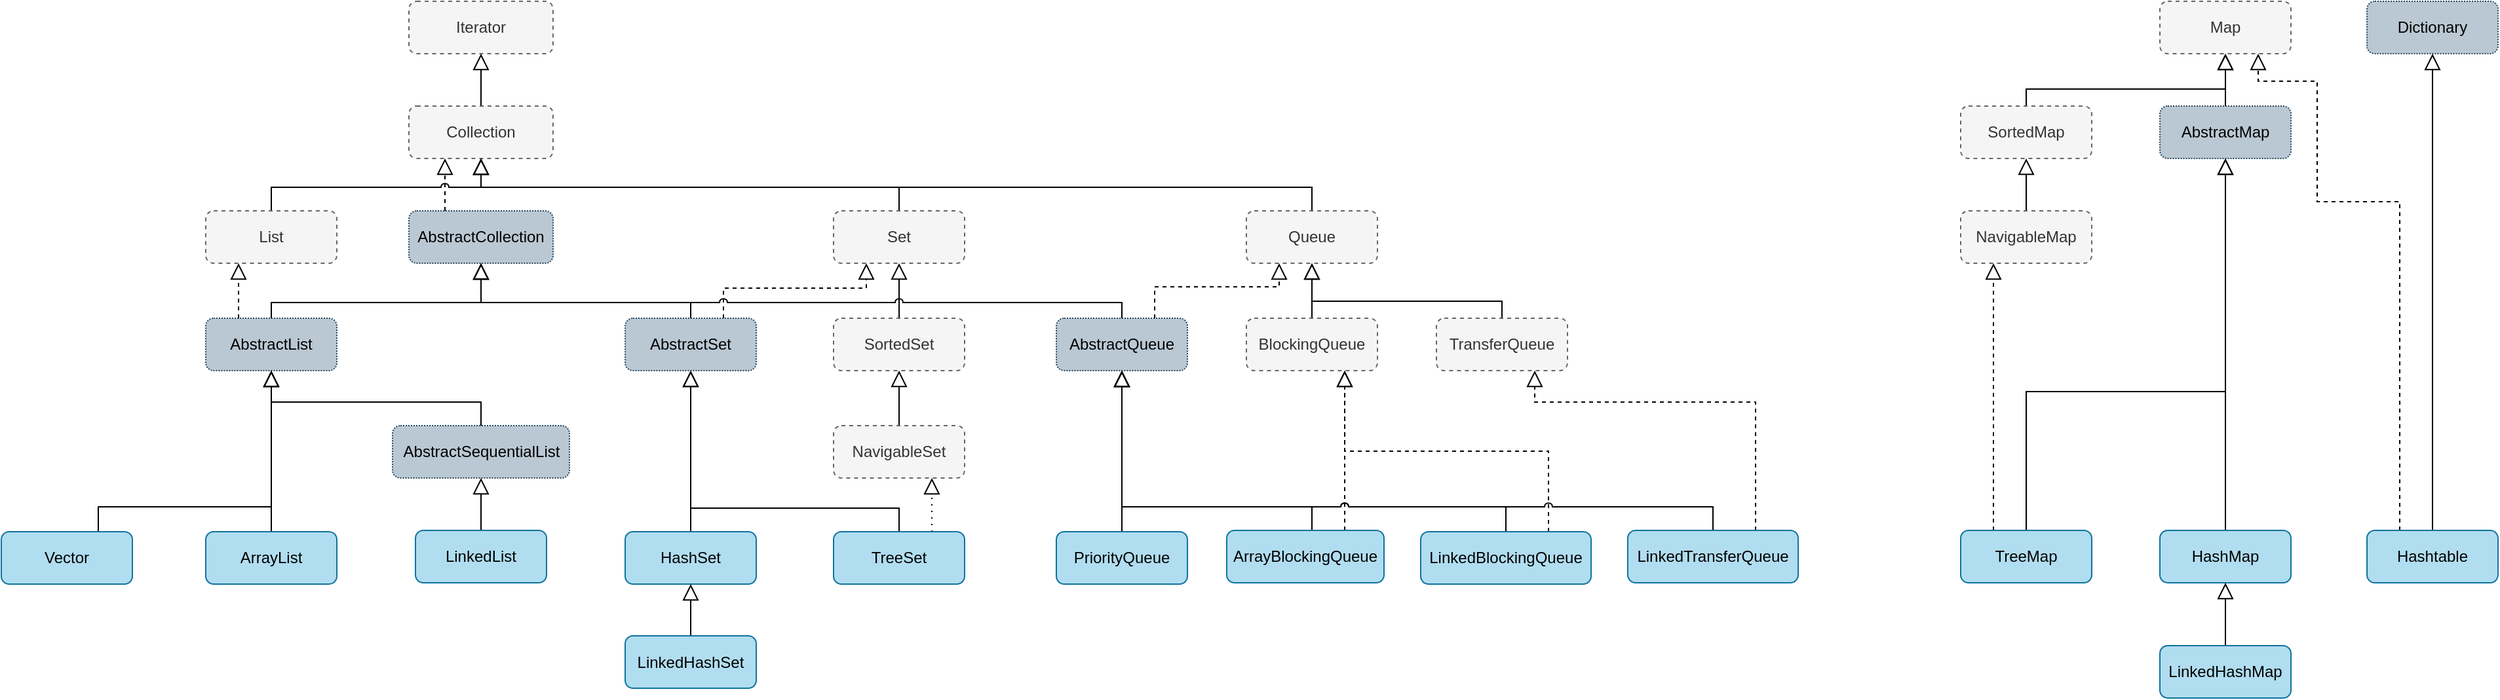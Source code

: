 <mxfile version="20.8.22" type="github">
  <diagram name="第 1 页" id="btOSOCXCpxRk6QB-mOOm">
    <mxGraphModel dx="1562" dy="837" grid="0" gridSize="10" guides="1" tooltips="1" connect="1" arrows="1" fold="1" page="1" pageScale="1" pageWidth="827" pageHeight="1169" math="0" shadow="0">
      <root>
        <mxCell id="0" />
        <mxCell id="1" parent="0" />
        <mxCell id="vpoYyikJadlHoc9wZ7eo-1" style="edgeStyle=orthogonalEdgeStyle;rounded=0;orthogonalLoop=1;jettySize=auto;html=1;exitX=0.25;exitY=0;exitDx=0;exitDy=0;entryX=0.25;entryY=1;entryDx=0;entryDy=0;dashed=1;strokeWidth=1;startArrow=none;startFill=0;endArrow=block;endFill=0;startSize=10;endSize=10;" edge="1" parent="1" source="vpoYyikJadlHoc9wZ7eo-14" target="vpoYyikJadlHoc9wZ7eo-5">
          <mxGeometry relative="1" as="geometry" />
        </mxCell>
        <mxCell id="vpoYyikJadlHoc9wZ7eo-2" style="edgeStyle=orthogonalEdgeStyle;rounded=0;orthogonalLoop=1;jettySize=auto;html=1;exitX=0.75;exitY=0;exitDx=0;exitDy=0;endArrow=block;endFill=0;endSize=10;dashed=1;entryX=0.25;entryY=1;entryDx=0;entryDy=0;" edge="1" parent="1" source="vpoYyikJadlHoc9wZ7eo-39" target="vpoYyikJadlHoc9wZ7eo-9">
          <mxGeometry relative="1" as="geometry">
            <Array as="points">
              <mxPoint x="894" y="298" />
              <mxPoint x="989" y="298" />
            </Array>
          </mxGeometry>
        </mxCell>
        <mxCell id="vpoYyikJadlHoc9wZ7eo-3" value="Iterator" style="rounded=1;whiteSpace=wrap;html=1;dashed=1;fillColor=#f5f5f5;fontColor=#333333;strokeColor=#666666;" vertex="1" parent="1">
          <mxGeometry x="325" y="80" width="110" height="40" as="geometry" />
        </mxCell>
        <mxCell id="vpoYyikJadlHoc9wZ7eo-4" style="edgeStyle=orthogonalEdgeStyle;rounded=0;orthogonalLoop=1;jettySize=auto;html=1;exitX=0.5;exitY=0;exitDx=0;exitDy=0;entryX=0.5;entryY=1;entryDx=0;entryDy=0;strokeWidth=1;startArrow=none;startFill=0;endArrow=block;endFill=0;endSize=10;startSize=10;" edge="1" parent="1" source="vpoYyikJadlHoc9wZ7eo-5" target="vpoYyikJadlHoc9wZ7eo-3">
          <mxGeometry relative="1" as="geometry" />
        </mxCell>
        <mxCell id="vpoYyikJadlHoc9wZ7eo-5" value="Collection" style="rounded=1;whiteSpace=wrap;html=1;dashed=1;fillColor=#f5f5f5;fontColor=#333333;strokeColor=#666666;" vertex="1" parent="1">
          <mxGeometry x="325" y="160" width="110" height="40" as="geometry" />
        </mxCell>
        <mxCell id="vpoYyikJadlHoc9wZ7eo-6" style="edgeStyle=orthogonalEdgeStyle;rounded=0;orthogonalLoop=1;jettySize=auto;html=1;entryX=0.5;entryY=1;entryDx=0;entryDy=0;strokeWidth=1;startArrow=none;startFill=0;endArrow=block;endFill=0;startSize=10;endSize=10;jumpStyle=arc;" edge="1" parent="1" source="vpoYyikJadlHoc9wZ7eo-7" target="vpoYyikJadlHoc9wZ7eo-5">
          <mxGeometry relative="1" as="geometry">
            <Array as="points">
              <mxPoint x="220" y="222" />
              <mxPoint x="380" y="222" />
            </Array>
          </mxGeometry>
        </mxCell>
        <mxCell id="vpoYyikJadlHoc9wZ7eo-7" value="List" style="rounded=1;whiteSpace=wrap;html=1;dashed=1;fillColor=#f5f5f5;fontColor=#333333;strokeColor=#666666;" vertex="1" parent="1">
          <mxGeometry x="170" y="240" width="100" height="40" as="geometry" />
        </mxCell>
        <mxCell id="vpoYyikJadlHoc9wZ7eo-8" style="edgeStyle=orthogonalEdgeStyle;rounded=0;orthogonalLoop=1;jettySize=auto;html=1;entryX=0.5;entryY=1;entryDx=0;entryDy=0;strokeWidth=1;startArrow=none;startFill=0;endArrow=block;endFill=0;startSize=10;endSize=10;" edge="1" parent="1" source="vpoYyikJadlHoc9wZ7eo-9" target="vpoYyikJadlHoc9wZ7eo-5">
          <mxGeometry relative="1" as="geometry">
            <Array as="points">
              <mxPoint x="1014" y="222" />
              <mxPoint x="380" y="222" />
            </Array>
          </mxGeometry>
        </mxCell>
        <mxCell id="vpoYyikJadlHoc9wZ7eo-9" value="Queue" style="rounded=1;whiteSpace=wrap;html=1;dashed=1;fillColor=#f5f5f5;fontColor=#333333;strokeColor=#666666;" vertex="1" parent="1">
          <mxGeometry x="964" y="240" width="100" height="40" as="geometry" />
        </mxCell>
        <mxCell id="vpoYyikJadlHoc9wZ7eo-10" style="edgeStyle=orthogonalEdgeStyle;rounded=0;orthogonalLoop=1;jettySize=auto;html=1;entryX=0.5;entryY=1;entryDx=0;entryDy=0;strokeWidth=1;startArrow=none;startFill=0;endArrow=block;endFill=0;startSize=10;endSize=10;" edge="1" parent="1" source="vpoYyikJadlHoc9wZ7eo-11" target="vpoYyikJadlHoc9wZ7eo-5">
          <mxGeometry relative="1" as="geometry">
            <Array as="points">
              <mxPoint x="699" y="222" />
              <mxPoint x="380" y="222" />
            </Array>
          </mxGeometry>
        </mxCell>
        <mxCell id="vpoYyikJadlHoc9wZ7eo-11" value="Set" style="rounded=1;whiteSpace=wrap;html=1;dashed=1;fillColor=#f5f5f5;fontColor=#333333;strokeColor=#666666;" vertex="1" parent="1">
          <mxGeometry x="649" y="240" width="100" height="40" as="geometry" />
        </mxCell>
        <mxCell id="vpoYyikJadlHoc9wZ7eo-12" value="AbstractList" style="rounded=1;whiteSpace=wrap;html=1;dashed=1;dashPattern=1 1;fillColor=#bac8d3;strokeColor=#23445d;" vertex="1" parent="1">
          <mxGeometry x="170" y="322" width="100" height="40" as="geometry" />
        </mxCell>
        <mxCell id="vpoYyikJadlHoc9wZ7eo-13" value="" style="endArrow=block;dashed=1;endFill=0;endSize=10;html=1;rounded=0;entryX=0.25;entryY=1;entryDx=0;entryDy=0;exitX=0.25;exitY=0;exitDx=0;exitDy=0;" edge="1" parent="1" source="vpoYyikJadlHoc9wZ7eo-12" target="vpoYyikJadlHoc9wZ7eo-7">
          <mxGeometry width="160" relative="1" as="geometry">
            <mxPoint x="206" y="336" as="sourcePoint" />
            <mxPoint x="206" y="296" as="targetPoint" />
          </mxGeometry>
        </mxCell>
        <mxCell id="vpoYyikJadlHoc9wZ7eo-14" value="AbstractCollection" style="rounded=1;whiteSpace=wrap;html=1;dashed=1;dashPattern=1 1;fillColor=#bac8d3;strokeColor=#23445d;" vertex="1" parent="1">
          <mxGeometry x="325" y="240" width="110" height="40" as="geometry" />
        </mxCell>
        <mxCell id="vpoYyikJadlHoc9wZ7eo-15" value="" style="edgeStyle=elbowEdgeStyle;elbow=vertical;endArrow=block;html=1;curved=0;rounded=0;endSize=10;startSize=10;endFill=0;exitX=0.5;exitY=0;exitDx=0;exitDy=0;entryX=0.5;entryY=1;entryDx=0;entryDy=0;strokeWidth=1;" edge="1" parent="1" source="vpoYyikJadlHoc9wZ7eo-12" target="vpoYyikJadlHoc9wZ7eo-14">
          <mxGeometry width="50" height="50" relative="1" as="geometry">
            <mxPoint x="220" y="349" as="sourcePoint" />
            <mxPoint x="83" y="311" as="targetPoint" />
            <Array as="points">
              <mxPoint x="299" y="310" />
            </Array>
          </mxGeometry>
        </mxCell>
        <mxCell id="vpoYyikJadlHoc9wZ7eo-16" style="edgeStyle=orthogonalEdgeStyle;rounded=0;orthogonalLoop=1;jettySize=auto;html=1;entryX=0.25;entryY=1;entryDx=0;entryDy=0;strokeWidth=1;startArrow=none;startFill=0;endArrow=block;endFill=0;startSize=10;endSize=10;dashed=1;exitX=0.75;exitY=0;exitDx=0;exitDy=0;" edge="1" parent="1" source="vpoYyikJadlHoc9wZ7eo-18" target="vpoYyikJadlHoc9wZ7eo-11">
          <mxGeometry relative="1" as="geometry">
            <Array as="points">
              <mxPoint x="565" y="299" />
              <mxPoint x="674" y="299" />
            </Array>
          </mxGeometry>
        </mxCell>
        <mxCell id="vpoYyikJadlHoc9wZ7eo-17" style="edgeStyle=orthogonalEdgeStyle;rounded=0;orthogonalLoop=1;jettySize=auto;html=1;exitX=0.5;exitY=0;exitDx=0;exitDy=0;entryX=0.5;entryY=1;entryDx=0;entryDy=0;strokeWidth=1;startArrow=none;startFill=0;endArrow=block;endFill=0;startSize=10;endSize=10;" edge="1" parent="1" source="vpoYyikJadlHoc9wZ7eo-18" target="vpoYyikJadlHoc9wZ7eo-14">
          <mxGeometry relative="1" as="geometry">
            <Array as="points">
              <mxPoint x="540" y="310" />
              <mxPoint x="380" y="310" />
            </Array>
          </mxGeometry>
        </mxCell>
        <mxCell id="vpoYyikJadlHoc9wZ7eo-18" value="AbstractSet" style="rounded=1;whiteSpace=wrap;html=1;dashed=1;dashPattern=1 1;fillColor=#bac8d3;strokeColor=#23445d;" vertex="1" parent="1">
          <mxGeometry x="490" y="322" width="100" height="40" as="geometry" />
        </mxCell>
        <mxCell id="vpoYyikJadlHoc9wZ7eo-19" style="edgeStyle=orthogonalEdgeStyle;rounded=0;orthogonalLoop=1;jettySize=auto;html=1;strokeWidth=1;startArrow=none;startFill=0;endArrow=block;endFill=0;startSize=10;endSize=10;" edge="1" parent="1" source="vpoYyikJadlHoc9wZ7eo-20" target="vpoYyikJadlHoc9wZ7eo-18">
          <mxGeometry relative="1" as="geometry" />
        </mxCell>
        <mxCell id="vpoYyikJadlHoc9wZ7eo-20" value="HashSet" style="rounded=1;whiteSpace=wrap;html=1;fillColor=#b1ddf0;strokeColor=#10739e;" vertex="1" parent="1">
          <mxGeometry x="490" y="485" width="100" height="40" as="geometry" />
        </mxCell>
        <mxCell id="vpoYyikJadlHoc9wZ7eo-21" style="edgeStyle=orthogonalEdgeStyle;rounded=0;orthogonalLoop=1;jettySize=auto;html=1;entryX=0.5;entryY=1;entryDx=0;entryDy=0;strokeWidth=1;startArrow=none;startFill=0;endArrow=block;endFill=0;startSize=10;endSize=10;exitX=0.5;exitY=0;exitDx=0;exitDy=0;" edge="1" parent="1" source="vpoYyikJadlHoc9wZ7eo-23" target="vpoYyikJadlHoc9wZ7eo-18">
          <mxGeometry relative="1" as="geometry">
            <Array as="points">
              <mxPoint x="699" y="467" />
              <mxPoint x="540" y="467" />
            </Array>
          </mxGeometry>
        </mxCell>
        <mxCell id="vpoYyikJadlHoc9wZ7eo-22" style="edgeStyle=orthogonalEdgeStyle;rounded=0;orthogonalLoop=1;jettySize=auto;html=1;strokeWidth=1;startArrow=none;startFill=0;endArrow=block;endFill=0;startSize=10;endSize=10;dashed=1;dashPattern=1 4;entryX=0.75;entryY=1;entryDx=0;entryDy=0;exitX=0.75;exitY=0;exitDx=0;exitDy=0;" edge="1" parent="1" source="vpoYyikJadlHoc9wZ7eo-23" target="vpoYyikJadlHoc9wZ7eo-27">
          <mxGeometry relative="1" as="geometry" />
        </mxCell>
        <mxCell id="vpoYyikJadlHoc9wZ7eo-23" value="TreeSet" style="rounded=1;whiteSpace=wrap;html=1;fillColor=#b1ddf0;strokeColor=#10739e;" vertex="1" parent="1">
          <mxGeometry x="649" y="485" width="100" height="40" as="geometry" />
        </mxCell>
        <mxCell id="vpoYyikJadlHoc9wZ7eo-24" style="edgeStyle=orthogonalEdgeStyle;rounded=0;orthogonalLoop=1;jettySize=auto;html=1;entryX=0.5;entryY=1;entryDx=0;entryDy=0;strokeWidth=1;startArrow=none;startFill=0;endArrow=block;endFill=0;startSize=10;endSize=10;jumpStyle=arc;" edge="1" parent="1" source="vpoYyikJadlHoc9wZ7eo-25" target="vpoYyikJadlHoc9wZ7eo-11">
          <mxGeometry relative="1" as="geometry">
            <Array as="points">
              <mxPoint x="699" y="296" />
              <mxPoint x="699" y="296" />
            </Array>
          </mxGeometry>
        </mxCell>
        <mxCell id="vpoYyikJadlHoc9wZ7eo-25" value="SortedSet" style="rounded=1;whiteSpace=wrap;html=1;dashed=1;fillColor=#f5f5f5;fontColor=#333333;strokeColor=#666666;" vertex="1" parent="1">
          <mxGeometry x="649" y="322" width="100" height="40" as="geometry" />
        </mxCell>
        <mxCell id="vpoYyikJadlHoc9wZ7eo-26" style="edgeStyle=orthogonalEdgeStyle;rounded=0;orthogonalLoop=1;jettySize=auto;html=1;entryX=0.5;entryY=1;entryDx=0;entryDy=0;strokeWidth=1;startArrow=none;startFill=0;endArrow=block;endFill=0;startSize=10;endSize=10;" edge="1" parent="1" source="vpoYyikJadlHoc9wZ7eo-27" target="vpoYyikJadlHoc9wZ7eo-25">
          <mxGeometry relative="1" as="geometry" />
        </mxCell>
        <mxCell id="vpoYyikJadlHoc9wZ7eo-27" value="NavigableSet" style="rounded=1;whiteSpace=wrap;html=1;dashed=1;fillColor=#f5f5f5;fontColor=#333333;strokeColor=#666666;" vertex="1" parent="1">
          <mxGeometry x="649" y="404" width="100" height="40" as="geometry" />
        </mxCell>
        <mxCell id="vpoYyikJadlHoc9wZ7eo-28" style="edgeStyle=orthogonalEdgeStyle;rounded=0;orthogonalLoop=1;jettySize=auto;html=1;endArrow=block;endFill=0;endSize=10;exitX=0.5;exitY=0;exitDx=0;exitDy=0;" edge="1" parent="1" source="vpoYyikJadlHoc9wZ7eo-29" target="vpoYyikJadlHoc9wZ7eo-12">
          <mxGeometry relative="1" as="geometry">
            <Array as="points">
              <mxPoint x="380" y="386" />
              <mxPoint x="220" y="386" />
            </Array>
          </mxGeometry>
        </mxCell>
        <mxCell id="vpoYyikJadlHoc9wZ7eo-29" value="AbstractSequentialList" style="rounded=1;whiteSpace=wrap;html=1;dashed=1;dashPattern=1 1;fillColor=#bac8d3;strokeColor=#23445d;" vertex="1" parent="1">
          <mxGeometry x="312.5" y="404" width="135" height="40" as="geometry" />
        </mxCell>
        <mxCell id="vpoYyikJadlHoc9wZ7eo-30" style="edgeStyle=orthogonalEdgeStyle;rounded=0;orthogonalLoop=1;jettySize=auto;html=1;entryX=0.5;entryY=1;entryDx=0;entryDy=0;endArrow=block;endFill=0;endSize=10;" edge="1" parent="1" source="vpoYyikJadlHoc9wZ7eo-31" target="vpoYyikJadlHoc9wZ7eo-12">
          <mxGeometry relative="1" as="geometry" />
        </mxCell>
        <mxCell id="vpoYyikJadlHoc9wZ7eo-31" value="ArrayList" style="rounded=1;whiteSpace=wrap;html=1;fillColor=#b1ddf0;strokeColor=#10739e;" vertex="1" parent="1">
          <mxGeometry x="170" y="485" width="100" height="40" as="geometry" />
        </mxCell>
        <mxCell id="vpoYyikJadlHoc9wZ7eo-32" style="edgeStyle=orthogonalEdgeStyle;rounded=0;orthogonalLoop=1;jettySize=auto;html=1;endArrow=block;endFill=0;endSize=10;" edge="1" parent="1" source="vpoYyikJadlHoc9wZ7eo-33" target="vpoYyikJadlHoc9wZ7eo-12">
          <mxGeometry relative="1" as="geometry">
            <Array as="points">
              <mxPoint x="88" y="466" />
              <mxPoint x="220" y="466" />
            </Array>
          </mxGeometry>
        </mxCell>
        <mxCell id="vpoYyikJadlHoc9wZ7eo-33" value="Vector" style="rounded=1;whiteSpace=wrap;html=1;fillColor=#b1ddf0;strokeColor=#10739e;" vertex="1" parent="1">
          <mxGeometry x="14" y="485" width="100" height="40" as="geometry" />
        </mxCell>
        <mxCell id="vpoYyikJadlHoc9wZ7eo-34" style="edgeStyle=orthogonalEdgeStyle;rounded=0;orthogonalLoop=1;jettySize=auto;html=1;entryX=0.5;entryY=1;entryDx=0;entryDy=0;endArrow=block;endFill=0;endSize=10;" edge="1" parent="1" source="vpoYyikJadlHoc9wZ7eo-35" target="vpoYyikJadlHoc9wZ7eo-29">
          <mxGeometry relative="1" as="geometry" />
        </mxCell>
        <mxCell id="vpoYyikJadlHoc9wZ7eo-35" value="LinkedList" style="rounded=1;whiteSpace=wrap;html=1;fillColor=#b1ddf0;strokeColor=#10739e;" vertex="1" parent="1">
          <mxGeometry x="330" y="484" width="100" height="40" as="geometry" />
        </mxCell>
        <mxCell id="vpoYyikJadlHoc9wZ7eo-36" style="edgeStyle=orthogonalEdgeStyle;rounded=0;orthogonalLoop=1;jettySize=auto;html=1;endArrow=block;endFill=0;endSize=10;startSize=10;" edge="1" parent="1" source="vpoYyikJadlHoc9wZ7eo-37" target="vpoYyikJadlHoc9wZ7eo-20">
          <mxGeometry relative="1" as="geometry">
            <mxPoint x="550" y="575" as="targetPoint" />
          </mxGeometry>
        </mxCell>
        <mxCell id="vpoYyikJadlHoc9wZ7eo-37" value="LinkedHashSet" style="rounded=1;whiteSpace=wrap;html=1;fillColor=#b1ddf0;strokeColor=#10739e;" vertex="1" parent="1">
          <mxGeometry x="490" y="564.5" width="100" height="40" as="geometry" />
        </mxCell>
        <mxCell id="vpoYyikJadlHoc9wZ7eo-38" style="edgeStyle=orthogonalEdgeStyle;rounded=0;orthogonalLoop=1;jettySize=auto;html=1;endArrow=block;endFill=0;endSize=10;exitX=0.5;exitY=0;exitDx=0;exitDy=0;jumpStyle=arc;" edge="1" parent="1" source="vpoYyikJadlHoc9wZ7eo-39" target="vpoYyikJadlHoc9wZ7eo-14">
          <mxGeometry relative="1" as="geometry">
            <Array as="points">
              <mxPoint x="869" y="310" />
              <mxPoint x="380" y="310" />
            </Array>
          </mxGeometry>
        </mxCell>
        <mxCell id="vpoYyikJadlHoc9wZ7eo-39" value="AbstractQueue" style="rounded=1;whiteSpace=wrap;html=1;dashed=1;dashPattern=1 1;fillColor=#bac8d3;strokeColor=#23445d;" vertex="1" parent="1">
          <mxGeometry x="819" y="322" width="100" height="40" as="geometry" />
        </mxCell>
        <mxCell id="vpoYyikJadlHoc9wZ7eo-40" style="edgeStyle=orthogonalEdgeStyle;rounded=0;orthogonalLoop=1;jettySize=auto;html=1;endArrow=block;endFill=0;endSize=10;" edge="1" parent="1" source="vpoYyikJadlHoc9wZ7eo-41" target="vpoYyikJadlHoc9wZ7eo-39">
          <mxGeometry relative="1" as="geometry" />
        </mxCell>
        <mxCell id="vpoYyikJadlHoc9wZ7eo-41" value="PriorityQueue" style="rounded=1;whiteSpace=wrap;html=1;fillColor=#b1ddf0;strokeColor=#10739e;" vertex="1" parent="1">
          <mxGeometry x="819" y="485" width="100" height="40" as="geometry" />
        </mxCell>
        <mxCell id="vpoYyikJadlHoc9wZ7eo-42" style="edgeStyle=orthogonalEdgeStyle;rounded=0;orthogonalLoop=1;jettySize=auto;html=1;endArrow=block;endFill=0;endSize=10;exitX=0.5;exitY=0;exitDx=0;exitDy=0;" edge="1" parent="1" source="vpoYyikJadlHoc9wZ7eo-44" target="vpoYyikJadlHoc9wZ7eo-39">
          <mxGeometry relative="1" as="geometry">
            <Array as="points">
              <mxPoint x="1014" y="466" />
              <mxPoint x="869" y="466" />
            </Array>
          </mxGeometry>
        </mxCell>
        <mxCell id="vpoYyikJadlHoc9wZ7eo-43" style="edgeStyle=orthogonalEdgeStyle;rounded=0;jumpStyle=arc;orthogonalLoop=1;jettySize=auto;html=1;exitX=0.75;exitY=0;exitDx=0;exitDy=0;entryX=0.75;entryY=1;entryDx=0;entryDy=0;dashed=1;endArrow=block;endFill=0;endSize=10;" edge="1" parent="1" source="vpoYyikJadlHoc9wZ7eo-44" target="vpoYyikJadlHoc9wZ7eo-46">
          <mxGeometry relative="1" as="geometry" />
        </mxCell>
        <mxCell id="vpoYyikJadlHoc9wZ7eo-44" value="ArrayBlockingQueue" style="rounded=1;whiteSpace=wrap;html=1;fillColor=#b1ddf0;strokeColor=#10739e;" vertex="1" parent="1">
          <mxGeometry x="949" y="484" width="120" height="40" as="geometry" />
        </mxCell>
        <mxCell id="vpoYyikJadlHoc9wZ7eo-45" style="edgeStyle=orthogonalEdgeStyle;rounded=0;orthogonalLoop=1;jettySize=auto;html=1;entryX=0.5;entryY=1;entryDx=0;entryDy=0;endArrow=block;endFill=0;endSize=10;" edge="1" parent="1" source="vpoYyikJadlHoc9wZ7eo-46" target="vpoYyikJadlHoc9wZ7eo-9">
          <mxGeometry relative="1" as="geometry">
            <Array as="points">
              <mxPoint x="1014" y="297" />
              <mxPoint x="1014" y="297" />
            </Array>
          </mxGeometry>
        </mxCell>
        <mxCell id="vpoYyikJadlHoc9wZ7eo-46" value="BlockingQueue" style="rounded=1;whiteSpace=wrap;html=1;dashed=1;fillColor=#f5f5f5;fontColor=#333333;strokeColor=#666666;" vertex="1" parent="1">
          <mxGeometry x="964" y="322" width="100" height="40" as="geometry" />
        </mxCell>
        <mxCell id="vpoYyikJadlHoc9wZ7eo-47" style="edgeStyle=orthogonalEdgeStyle;rounded=0;jumpStyle=arc;orthogonalLoop=1;jettySize=auto;html=1;endArrow=block;endFill=0;endSize=10;" edge="1" parent="1" source="vpoYyikJadlHoc9wZ7eo-49" target="vpoYyikJadlHoc9wZ7eo-39">
          <mxGeometry relative="1" as="geometry">
            <Array as="points">
              <mxPoint x="1162" y="466" />
              <mxPoint x="869" y="466" />
            </Array>
          </mxGeometry>
        </mxCell>
        <mxCell id="vpoYyikJadlHoc9wZ7eo-48" style="edgeStyle=orthogonalEdgeStyle;rounded=0;jumpStyle=arc;orthogonalLoop=1;jettySize=auto;html=1;exitX=0.75;exitY=0;exitDx=0;exitDy=0;entryX=0.75;entryY=1;entryDx=0;entryDy=0;endArrow=block;endFill=0;endSize=10;dashed=1;" edge="1" parent="1" source="vpoYyikJadlHoc9wZ7eo-49" target="vpoYyikJadlHoc9wZ7eo-46">
          <mxGeometry relative="1" as="geometry" />
        </mxCell>
        <mxCell id="vpoYyikJadlHoc9wZ7eo-49" value="LinkedBlockingQueue" style="rounded=1;whiteSpace=wrap;html=1;fillColor=#b1ddf0;strokeColor=#10739e;" vertex="1" parent="1">
          <mxGeometry x="1097" y="485" width="130" height="40" as="geometry" />
        </mxCell>
        <mxCell id="vpoYyikJadlHoc9wZ7eo-50" style="edgeStyle=orthogonalEdgeStyle;rounded=0;jumpStyle=arc;orthogonalLoop=1;jettySize=auto;html=1;endArrow=block;endFill=0;endSize=10;" edge="1" parent="1" source="vpoYyikJadlHoc9wZ7eo-52" target="vpoYyikJadlHoc9wZ7eo-39">
          <mxGeometry relative="1" as="geometry">
            <Array as="points">
              <mxPoint x="1320" y="466" />
              <mxPoint x="869" y="466" />
            </Array>
          </mxGeometry>
        </mxCell>
        <mxCell id="vpoYyikJadlHoc9wZ7eo-51" style="edgeStyle=orthogonalEdgeStyle;rounded=0;jumpStyle=arc;orthogonalLoop=1;jettySize=auto;html=1;exitX=0.75;exitY=0;exitDx=0;exitDy=0;entryX=0.75;entryY=1;entryDx=0;entryDy=0;endArrow=block;endFill=0;endSize=10;dashed=1;" edge="1" parent="1" source="vpoYyikJadlHoc9wZ7eo-52" target="vpoYyikJadlHoc9wZ7eo-54">
          <mxGeometry relative="1" as="geometry">
            <Array as="points">
              <mxPoint x="1353" y="386" />
              <mxPoint x="1184" y="386" />
            </Array>
          </mxGeometry>
        </mxCell>
        <mxCell id="vpoYyikJadlHoc9wZ7eo-52" value="LinkedTransferQueue" style="rounded=1;whiteSpace=wrap;html=1;fillColor=#b1ddf0;strokeColor=#10739e;" vertex="1" parent="1">
          <mxGeometry x="1255" y="484" width="130" height="40" as="geometry" />
        </mxCell>
        <mxCell id="vpoYyikJadlHoc9wZ7eo-53" style="edgeStyle=orthogonalEdgeStyle;rounded=0;jumpStyle=arc;orthogonalLoop=1;jettySize=auto;html=1;entryX=0.5;entryY=1;entryDx=0;entryDy=0;endArrow=block;endFill=0;endSize=10;" edge="1" parent="1" source="vpoYyikJadlHoc9wZ7eo-54" target="vpoYyikJadlHoc9wZ7eo-9">
          <mxGeometry relative="1" as="geometry">
            <Array as="points">
              <mxPoint x="1159" y="309" />
              <mxPoint x="1014" y="309" />
            </Array>
          </mxGeometry>
        </mxCell>
        <mxCell id="vpoYyikJadlHoc9wZ7eo-54" value="TransferQueue" style="rounded=1;whiteSpace=wrap;html=1;dashed=1;fillColor=#f5f5f5;fontColor=#333333;strokeColor=#666666;" vertex="1" parent="1">
          <mxGeometry x="1109" y="322" width="100" height="40" as="geometry" />
        </mxCell>
        <mxCell id="vpoYyikJadlHoc9wZ7eo-55" value="Map" style="rounded=1;whiteSpace=wrap;html=1;dashed=1;fillColor=#f5f5f5;fontColor=#333333;strokeColor=#666666;" vertex="1" parent="1">
          <mxGeometry x="1661" y="80" width="100" height="40" as="geometry" />
        </mxCell>
        <mxCell id="vpoYyikJadlHoc9wZ7eo-56" value="Dictionary" style="rounded=1;whiteSpace=wrap;html=1;dashed=1;dashPattern=1 1;fillColor=#bac8d3;strokeColor=#23445d;" vertex="1" parent="1">
          <mxGeometry x="1819" y="80" width="100" height="40" as="geometry" />
        </mxCell>
        <mxCell id="vpoYyikJadlHoc9wZ7eo-57" style="edgeStyle=orthogonalEdgeStyle;rounded=0;jumpStyle=arc;orthogonalLoop=1;jettySize=auto;html=1;endArrow=block;endFill=0;endSize=10;" edge="1" parent="1" source="vpoYyikJadlHoc9wZ7eo-59" target="vpoYyikJadlHoc9wZ7eo-56">
          <mxGeometry relative="1" as="geometry" />
        </mxCell>
        <mxCell id="vpoYyikJadlHoc9wZ7eo-58" style="edgeStyle=orthogonalEdgeStyle;rounded=0;jumpStyle=arc;orthogonalLoop=1;jettySize=auto;html=1;exitX=0.25;exitY=0;exitDx=0;exitDy=0;entryX=0.75;entryY=1;entryDx=0;entryDy=0;dashed=1;endArrow=block;endFill=0;endSize=10;" edge="1" parent="1" source="vpoYyikJadlHoc9wZ7eo-59" target="vpoYyikJadlHoc9wZ7eo-55">
          <mxGeometry relative="1" as="geometry">
            <Array as="points">
              <mxPoint x="1844" y="233" />
              <mxPoint x="1781" y="233" />
              <mxPoint x="1781" y="141" />
              <mxPoint x="1736" y="141" />
            </Array>
          </mxGeometry>
        </mxCell>
        <mxCell id="vpoYyikJadlHoc9wZ7eo-59" value="Hashtable" style="rounded=1;whiteSpace=wrap;html=1;fillColor=#b1ddf0;strokeColor=#10739e;" vertex="1" parent="1">
          <mxGeometry x="1819" y="484" width="100" height="40" as="geometry" />
        </mxCell>
        <mxCell id="vpoYyikJadlHoc9wZ7eo-62" style="edgeStyle=orthogonalEdgeStyle;rounded=0;orthogonalLoop=1;jettySize=auto;html=1;entryX=0.5;entryY=1;entryDx=0;entryDy=0;endArrow=block;endFill=0;endSize=10;" edge="1" parent="1" source="vpoYyikJadlHoc9wZ7eo-60" target="vpoYyikJadlHoc9wZ7eo-55">
          <mxGeometry relative="1" as="geometry" />
        </mxCell>
        <mxCell id="vpoYyikJadlHoc9wZ7eo-60" value="AbstractMap" style="rounded=1;whiteSpace=wrap;html=1;dashed=1;dashPattern=1 1;fillColor=#bac8d3;strokeColor=#23445d;" vertex="1" parent="1">
          <mxGeometry x="1661" y="160" width="100" height="40" as="geometry" />
        </mxCell>
        <mxCell id="vpoYyikJadlHoc9wZ7eo-63" style="edgeStyle=orthogonalEdgeStyle;rounded=0;orthogonalLoop=1;jettySize=auto;html=1;endArrow=block;endFill=0;endSize=10;" edge="1" parent="1" source="vpoYyikJadlHoc9wZ7eo-61" target="vpoYyikJadlHoc9wZ7eo-60">
          <mxGeometry relative="1" as="geometry" />
        </mxCell>
        <mxCell id="vpoYyikJadlHoc9wZ7eo-61" value="HashMap" style="rounded=1;whiteSpace=wrap;html=1;fillColor=#b1ddf0;strokeColor=#10739e;" vertex="1" parent="1">
          <mxGeometry x="1661" y="484" width="100" height="40" as="geometry" />
        </mxCell>
        <mxCell id="vpoYyikJadlHoc9wZ7eo-65" style="edgeStyle=orthogonalEdgeStyle;rounded=0;orthogonalLoop=1;jettySize=auto;html=1;endArrow=block;endFill=0;endSize=10;" edge="1" parent="1" source="vpoYyikJadlHoc9wZ7eo-64" target="vpoYyikJadlHoc9wZ7eo-61">
          <mxGeometry relative="1" as="geometry" />
        </mxCell>
        <mxCell id="vpoYyikJadlHoc9wZ7eo-64" value="LinkedHashMap" style="rounded=1;whiteSpace=wrap;html=1;fillColor=#b1ddf0;strokeColor=#10739e;" vertex="1" parent="1">
          <mxGeometry x="1661" y="572" width="100" height="40" as="geometry" />
        </mxCell>
        <mxCell id="vpoYyikJadlHoc9wZ7eo-67" style="edgeStyle=orthogonalEdgeStyle;rounded=0;orthogonalLoop=1;jettySize=auto;html=1;endArrow=block;endFill=0;endSize=10;" edge="1" parent="1" source="vpoYyikJadlHoc9wZ7eo-66" target="vpoYyikJadlHoc9wZ7eo-60">
          <mxGeometry relative="1" as="geometry">
            <Array as="points">
              <mxPoint x="1559" y="378" />
              <mxPoint x="1711" y="378" />
            </Array>
          </mxGeometry>
        </mxCell>
        <mxCell id="vpoYyikJadlHoc9wZ7eo-73" style="edgeStyle=orthogonalEdgeStyle;rounded=0;orthogonalLoop=1;jettySize=auto;html=1;exitX=0.25;exitY=0;exitDx=0;exitDy=0;entryX=0.25;entryY=1;entryDx=0;entryDy=0;endArrow=block;endFill=0;endSize=10;dashed=1;" edge="1" parent="1" source="vpoYyikJadlHoc9wZ7eo-66" target="vpoYyikJadlHoc9wZ7eo-69">
          <mxGeometry relative="1" as="geometry" />
        </mxCell>
        <mxCell id="vpoYyikJadlHoc9wZ7eo-66" value="TreeMap" style="rounded=1;whiteSpace=wrap;html=1;fillColor=#b1ddf0;strokeColor=#10739e;" vertex="1" parent="1">
          <mxGeometry x="1509" y="484" width="100" height="40" as="geometry" />
        </mxCell>
        <mxCell id="vpoYyikJadlHoc9wZ7eo-72" style="edgeStyle=orthogonalEdgeStyle;rounded=0;orthogonalLoop=1;jettySize=auto;html=1;entryX=0.5;entryY=1;entryDx=0;entryDy=0;endArrow=block;endFill=0;endSize=10;" edge="1" parent="1" source="vpoYyikJadlHoc9wZ7eo-69" target="vpoYyikJadlHoc9wZ7eo-70">
          <mxGeometry relative="1" as="geometry" />
        </mxCell>
        <mxCell id="vpoYyikJadlHoc9wZ7eo-69" value="NavigableMap" style="rounded=1;whiteSpace=wrap;html=1;dashed=1;fillColor=#f5f5f5;fontColor=#333333;strokeColor=#666666;" vertex="1" parent="1">
          <mxGeometry x="1509" y="240" width="100" height="40" as="geometry" />
        </mxCell>
        <mxCell id="vpoYyikJadlHoc9wZ7eo-71" style="edgeStyle=orthogonalEdgeStyle;rounded=0;orthogonalLoop=1;jettySize=auto;html=1;endArrow=block;endFill=0;endSize=10;" edge="1" parent="1" source="vpoYyikJadlHoc9wZ7eo-70" target="vpoYyikJadlHoc9wZ7eo-55">
          <mxGeometry relative="1" as="geometry">
            <Array as="points">
              <mxPoint x="1559" y="147" />
              <mxPoint x="1711" y="147" />
            </Array>
          </mxGeometry>
        </mxCell>
        <mxCell id="vpoYyikJadlHoc9wZ7eo-70" value="SortedMap" style="rounded=1;whiteSpace=wrap;html=1;dashed=1;fillColor=#f5f5f5;fontColor=#333333;strokeColor=#666666;" vertex="1" parent="1">
          <mxGeometry x="1509" y="160" width="100" height="40" as="geometry" />
        </mxCell>
      </root>
    </mxGraphModel>
  </diagram>
</mxfile>

